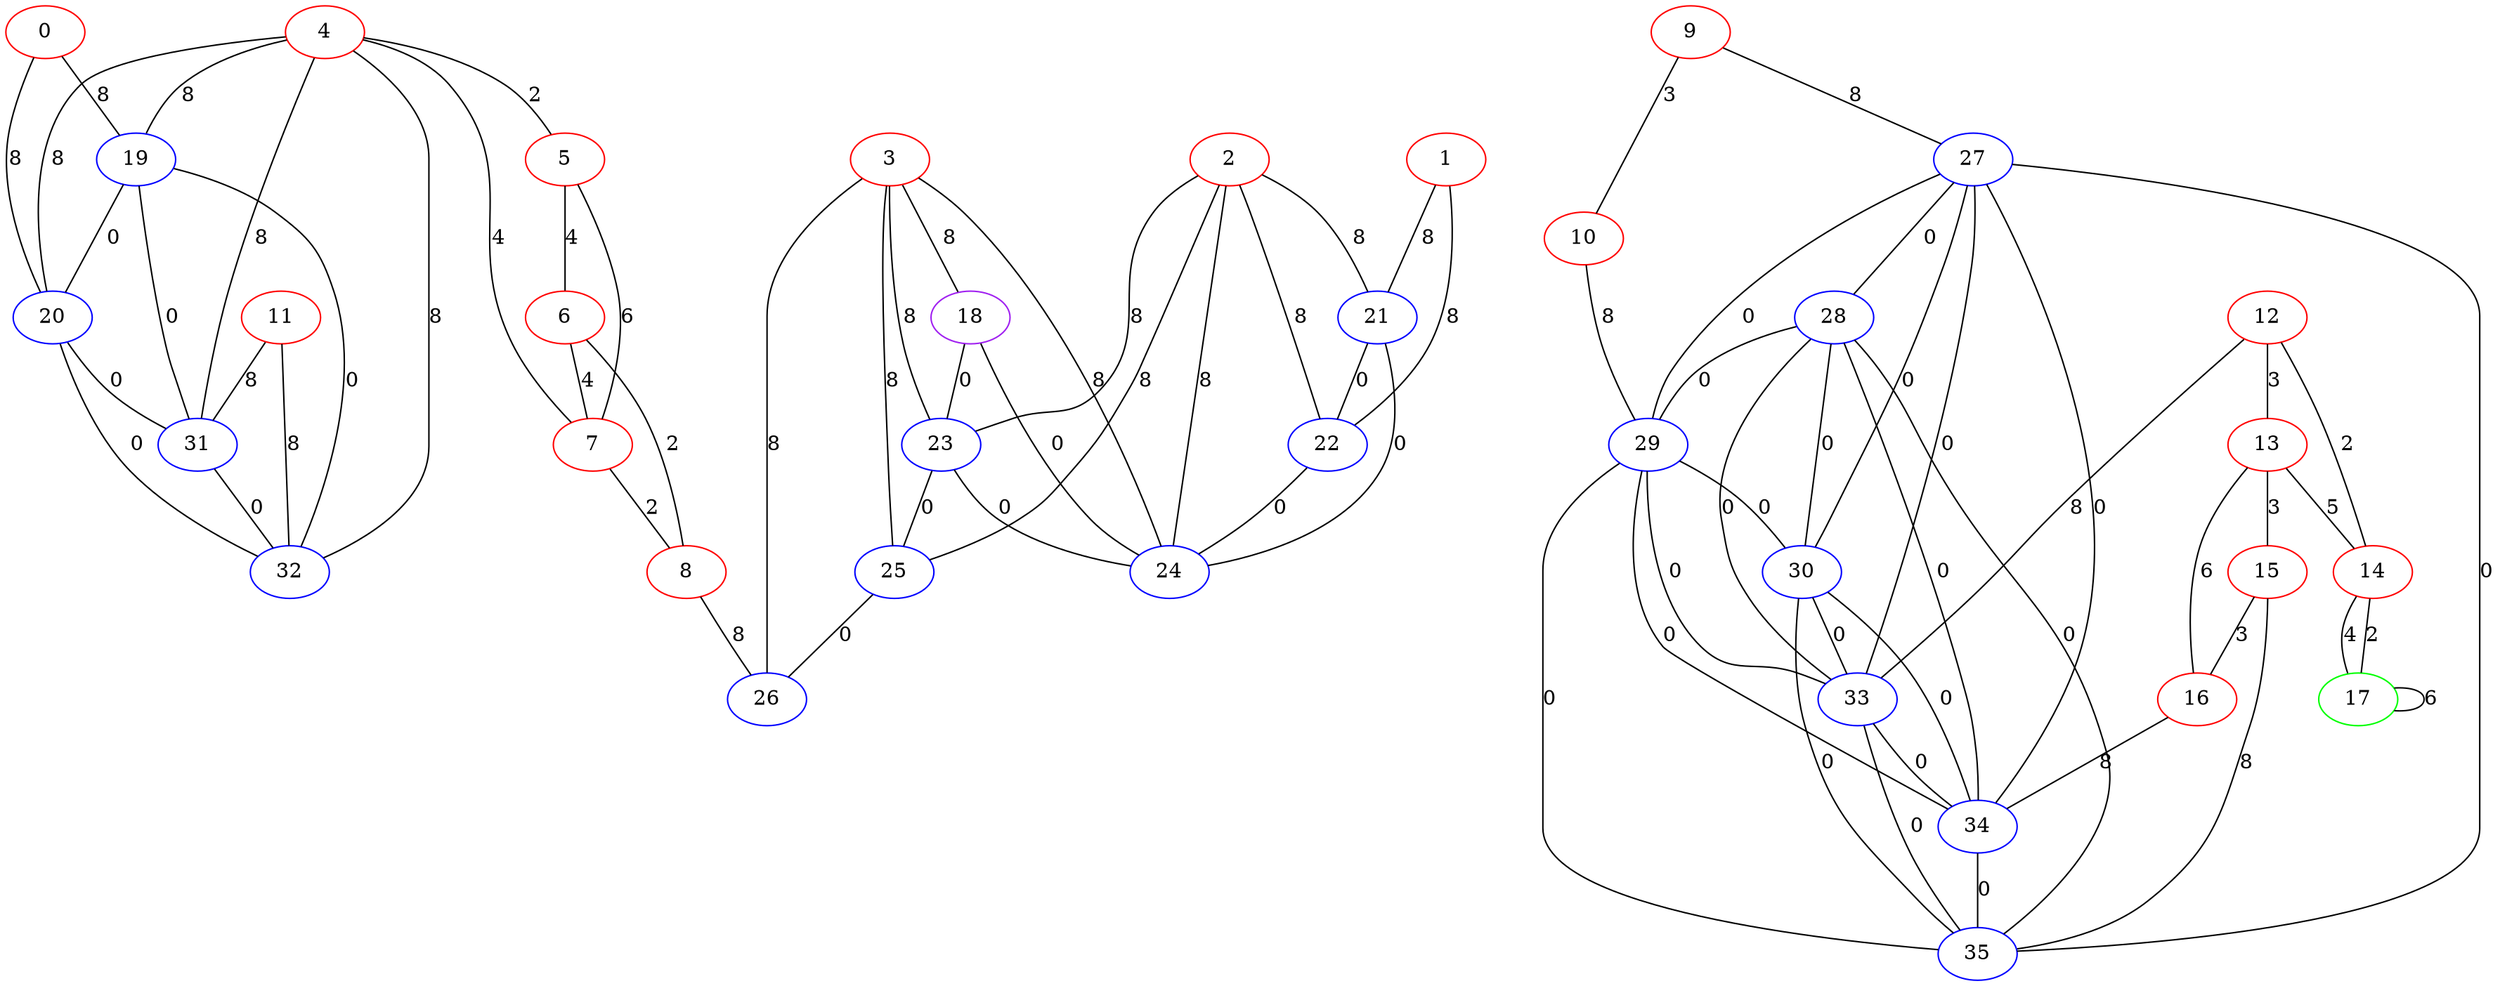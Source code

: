graph "" {
0 [color=red, weight=1];
1 [color=red, weight=1];
2 [color=red, weight=1];
3 [color=red, weight=1];
4 [color=red, weight=1];
5 [color=red, weight=1];
6 [color=red, weight=1];
7 [color=red, weight=1];
8 [color=red, weight=1];
9 [color=red, weight=1];
10 [color=red, weight=1];
11 [color=red, weight=1];
12 [color=red, weight=1];
13 [color=red, weight=1];
14 [color=red, weight=1];
15 [color=red, weight=1];
16 [color=red, weight=1];
17 [color=green, weight=2];
18 [color=purple, weight=4];
19 [color=blue, weight=3];
20 [color=blue, weight=3];
21 [color=blue, weight=3];
22 [color=blue, weight=3];
23 [color=blue, weight=3];
24 [color=blue, weight=3];
25 [color=blue, weight=3];
26 [color=blue, weight=3];
27 [color=blue, weight=3];
28 [color=blue, weight=3];
29 [color=blue, weight=3];
30 [color=blue, weight=3];
31 [color=blue, weight=3];
32 [color=blue, weight=3];
33 [color=blue, weight=3];
34 [color=blue, weight=3];
35 [color=blue, weight=3];
0 -- 19  [key=0, label=8];
0 -- 20  [key=0, label=8];
1 -- 21  [key=0, label=8];
1 -- 22  [key=0, label=8];
2 -- 24  [key=0, label=8];
2 -- 25  [key=0, label=8];
2 -- 21  [key=0, label=8];
2 -- 22  [key=0, label=8];
2 -- 23  [key=0, label=8];
3 -- 24  [key=0, label=8];
3 -- 25  [key=0, label=8];
3 -- 18  [key=0, label=8];
3 -- 26  [key=0, label=8];
3 -- 23  [key=0, label=8];
4 -- 32  [key=0, label=8];
4 -- 5  [key=0, label=2];
4 -- 7  [key=0, label=4];
4 -- 19  [key=0, label=8];
4 -- 20  [key=0, label=8];
4 -- 31  [key=0, label=8];
5 -- 6  [key=0, label=4];
5 -- 7  [key=0, label=6];
6 -- 8  [key=0, label=2];
6 -- 7  [key=0, label=4];
7 -- 8  [key=0, label=2];
8 -- 26  [key=0, label=8];
9 -- 10  [key=0, label=3];
9 -- 27  [key=0, label=8];
10 -- 29  [key=0, label=8];
11 -- 32  [key=0, label=8];
11 -- 31  [key=0, label=8];
12 -- 33  [key=0, label=8];
12 -- 13  [key=0, label=3];
12 -- 14  [key=0, label=2];
13 -- 16  [key=0, label=6];
13 -- 14  [key=0, label=5];
13 -- 15  [key=0, label=3];
14 -- 17  [key=0, label=2];
14 -- 17  [key=1, label=4];
15 -- 16  [key=0, label=3];
15 -- 35  [key=0, label=8];
16 -- 34  [key=0, label=8];
17 -- 17  [key=0, label=6];
18 -- 24  [key=0, label=0];
18 -- 23  [key=0, label=0];
19 -- 32  [key=0, label=0];
19 -- 20  [key=0, label=0];
19 -- 31  [key=0, label=0];
20 -- 32  [key=0, label=0];
20 -- 31  [key=0, label=0];
21 -- 24  [key=0, label=0];
21 -- 22  [key=0, label=0];
22 -- 24  [key=0, label=0];
23 -- 24  [key=0, label=0];
23 -- 25  [key=0, label=0];
25 -- 26  [key=0, label=0];
27 -- 33  [key=0, label=0];
27 -- 34  [key=0, label=0];
27 -- 35  [key=0, label=0];
27 -- 28  [key=0, label=0];
27 -- 29  [key=0, label=0];
27 -- 30  [key=0, label=0];
28 -- 33  [key=0, label=0];
28 -- 34  [key=0, label=0];
28 -- 35  [key=0, label=0];
28 -- 29  [key=0, label=0];
28 -- 30  [key=0, label=0];
29 -- 33  [key=0, label=0];
29 -- 34  [key=0, label=0];
29 -- 35  [key=0, label=0];
29 -- 30  [key=0, label=0];
30 -- 33  [key=0, label=0];
30 -- 34  [key=0, label=0];
30 -- 35  [key=0, label=0];
31 -- 32  [key=0, label=0];
33 -- 34  [key=0, label=0];
33 -- 35  [key=0, label=0];
34 -- 35  [key=0, label=0];
}
